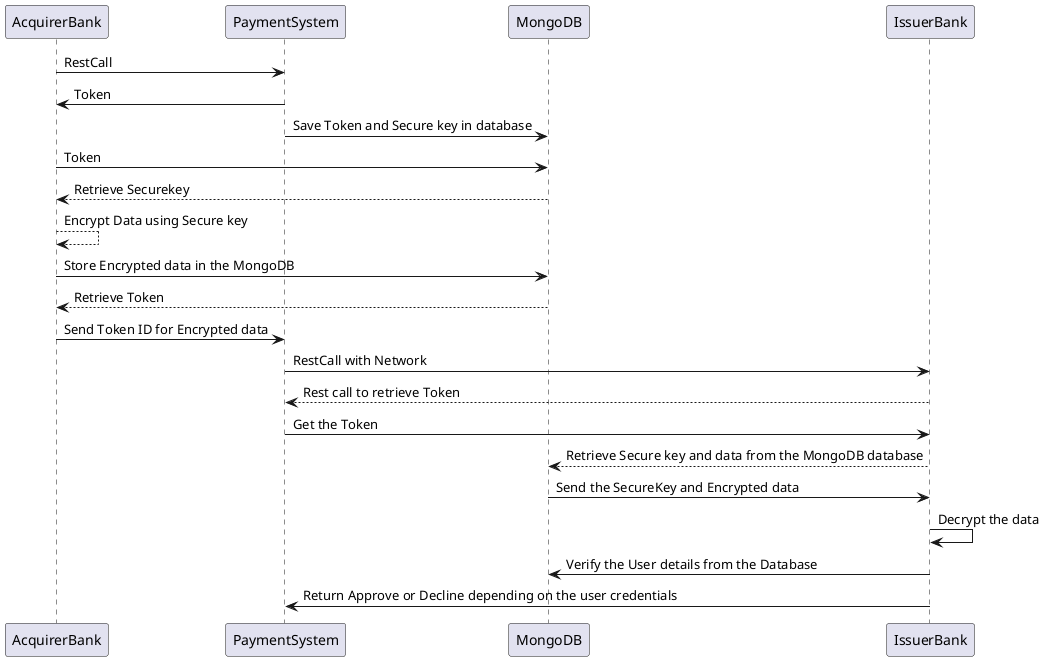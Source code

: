@startuml

AcquirerBank -> PaymentSystem:RestCall
PaymentSystem -> AcquirerBank:Token
PaymentSystem -> MongoDB: Save Token and Secure key in database
AcquirerBank -> MongoDB:Token
AcquirerBank <-- MongoDB:Retrieve Securekey
AcquirerBank --> AcquirerBank:Encrypt Data using Secure key
AcquirerBank -> MongoDB: Store Encrypted data in the MongoDB
AcquirerBank <-- MongoDB:Retrieve Token
AcquirerBank -> PaymentSystem:Send Token ID for Encrypted data

PaymentSystem-> IssuerBank:RestCall with Network
PaymentSystem<--IssuerBank: Rest call to retrieve Token
PaymentSystem->IssuerBank:Get the Token

MongoDB<--IssuerBank: Retrieve Secure key and data from the MongoDB database
MongoDB->IssuerBank:Send the SecureKey and Encrypted data

IssuerBank->IssuerBank:Decrypt the data
IssuerBank->MongoDB: Verify the User details from the Database
IssuerBank->PaymentSystem:Return Approve or Decline depending on the user credentials


@enduml